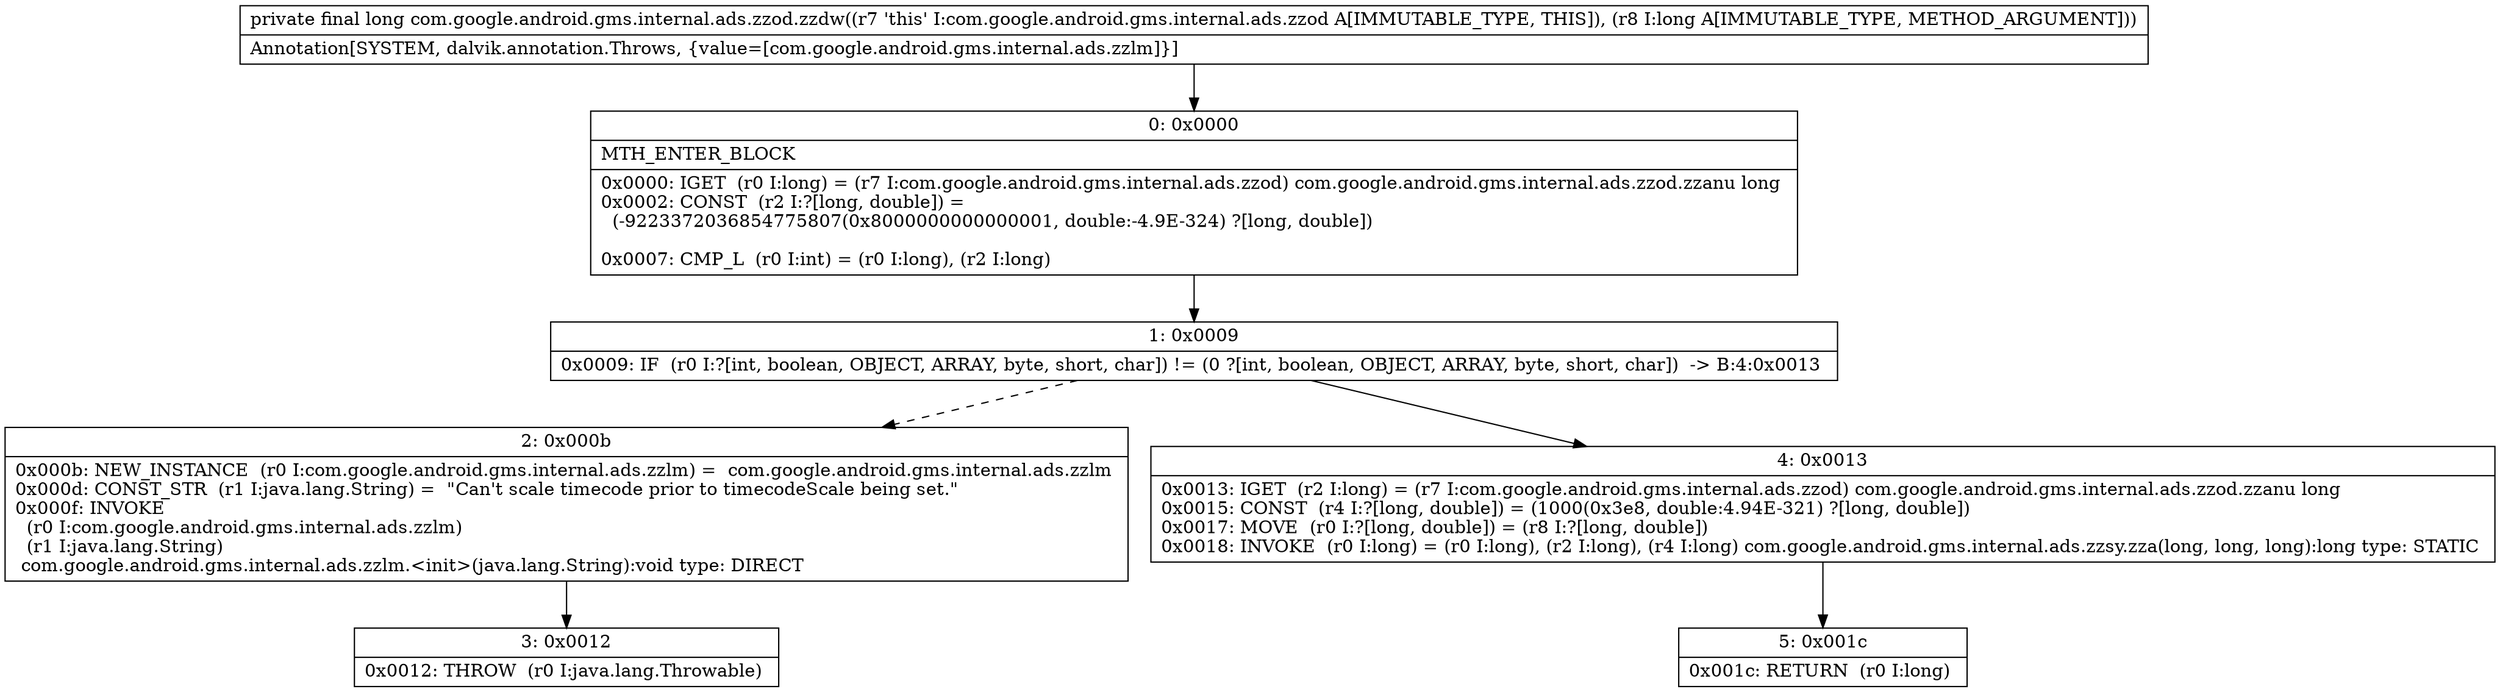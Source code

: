 digraph "CFG forcom.google.android.gms.internal.ads.zzod.zzdw(J)J" {
Node_0 [shape=record,label="{0\:\ 0x0000|MTH_ENTER_BLOCK\l|0x0000: IGET  (r0 I:long) = (r7 I:com.google.android.gms.internal.ads.zzod) com.google.android.gms.internal.ads.zzod.zzanu long \l0x0002: CONST  (r2 I:?[long, double]) = \l  (\-9223372036854775807(0x8000000000000001, double:\-4.9E\-324) ?[long, double])\l \l0x0007: CMP_L  (r0 I:int) = (r0 I:long), (r2 I:long) \l}"];
Node_1 [shape=record,label="{1\:\ 0x0009|0x0009: IF  (r0 I:?[int, boolean, OBJECT, ARRAY, byte, short, char]) != (0 ?[int, boolean, OBJECT, ARRAY, byte, short, char])  \-\> B:4:0x0013 \l}"];
Node_2 [shape=record,label="{2\:\ 0x000b|0x000b: NEW_INSTANCE  (r0 I:com.google.android.gms.internal.ads.zzlm) =  com.google.android.gms.internal.ads.zzlm \l0x000d: CONST_STR  (r1 I:java.lang.String) =  \"Can't scale timecode prior to timecodeScale being set.\" \l0x000f: INVOKE  \l  (r0 I:com.google.android.gms.internal.ads.zzlm)\l  (r1 I:java.lang.String)\l com.google.android.gms.internal.ads.zzlm.\<init\>(java.lang.String):void type: DIRECT \l}"];
Node_3 [shape=record,label="{3\:\ 0x0012|0x0012: THROW  (r0 I:java.lang.Throwable) \l}"];
Node_4 [shape=record,label="{4\:\ 0x0013|0x0013: IGET  (r2 I:long) = (r7 I:com.google.android.gms.internal.ads.zzod) com.google.android.gms.internal.ads.zzod.zzanu long \l0x0015: CONST  (r4 I:?[long, double]) = (1000(0x3e8, double:4.94E\-321) ?[long, double]) \l0x0017: MOVE  (r0 I:?[long, double]) = (r8 I:?[long, double]) \l0x0018: INVOKE  (r0 I:long) = (r0 I:long), (r2 I:long), (r4 I:long) com.google.android.gms.internal.ads.zzsy.zza(long, long, long):long type: STATIC \l}"];
Node_5 [shape=record,label="{5\:\ 0x001c|0x001c: RETURN  (r0 I:long) \l}"];
MethodNode[shape=record,label="{private final long com.google.android.gms.internal.ads.zzod.zzdw((r7 'this' I:com.google.android.gms.internal.ads.zzod A[IMMUTABLE_TYPE, THIS]), (r8 I:long A[IMMUTABLE_TYPE, METHOD_ARGUMENT]))  | Annotation[SYSTEM, dalvik.annotation.Throws, \{value=[com.google.android.gms.internal.ads.zzlm]\}]\l}"];
MethodNode -> Node_0;
Node_0 -> Node_1;
Node_1 -> Node_2[style=dashed];
Node_1 -> Node_4;
Node_2 -> Node_3;
Node_4 -> Node_5;
}

